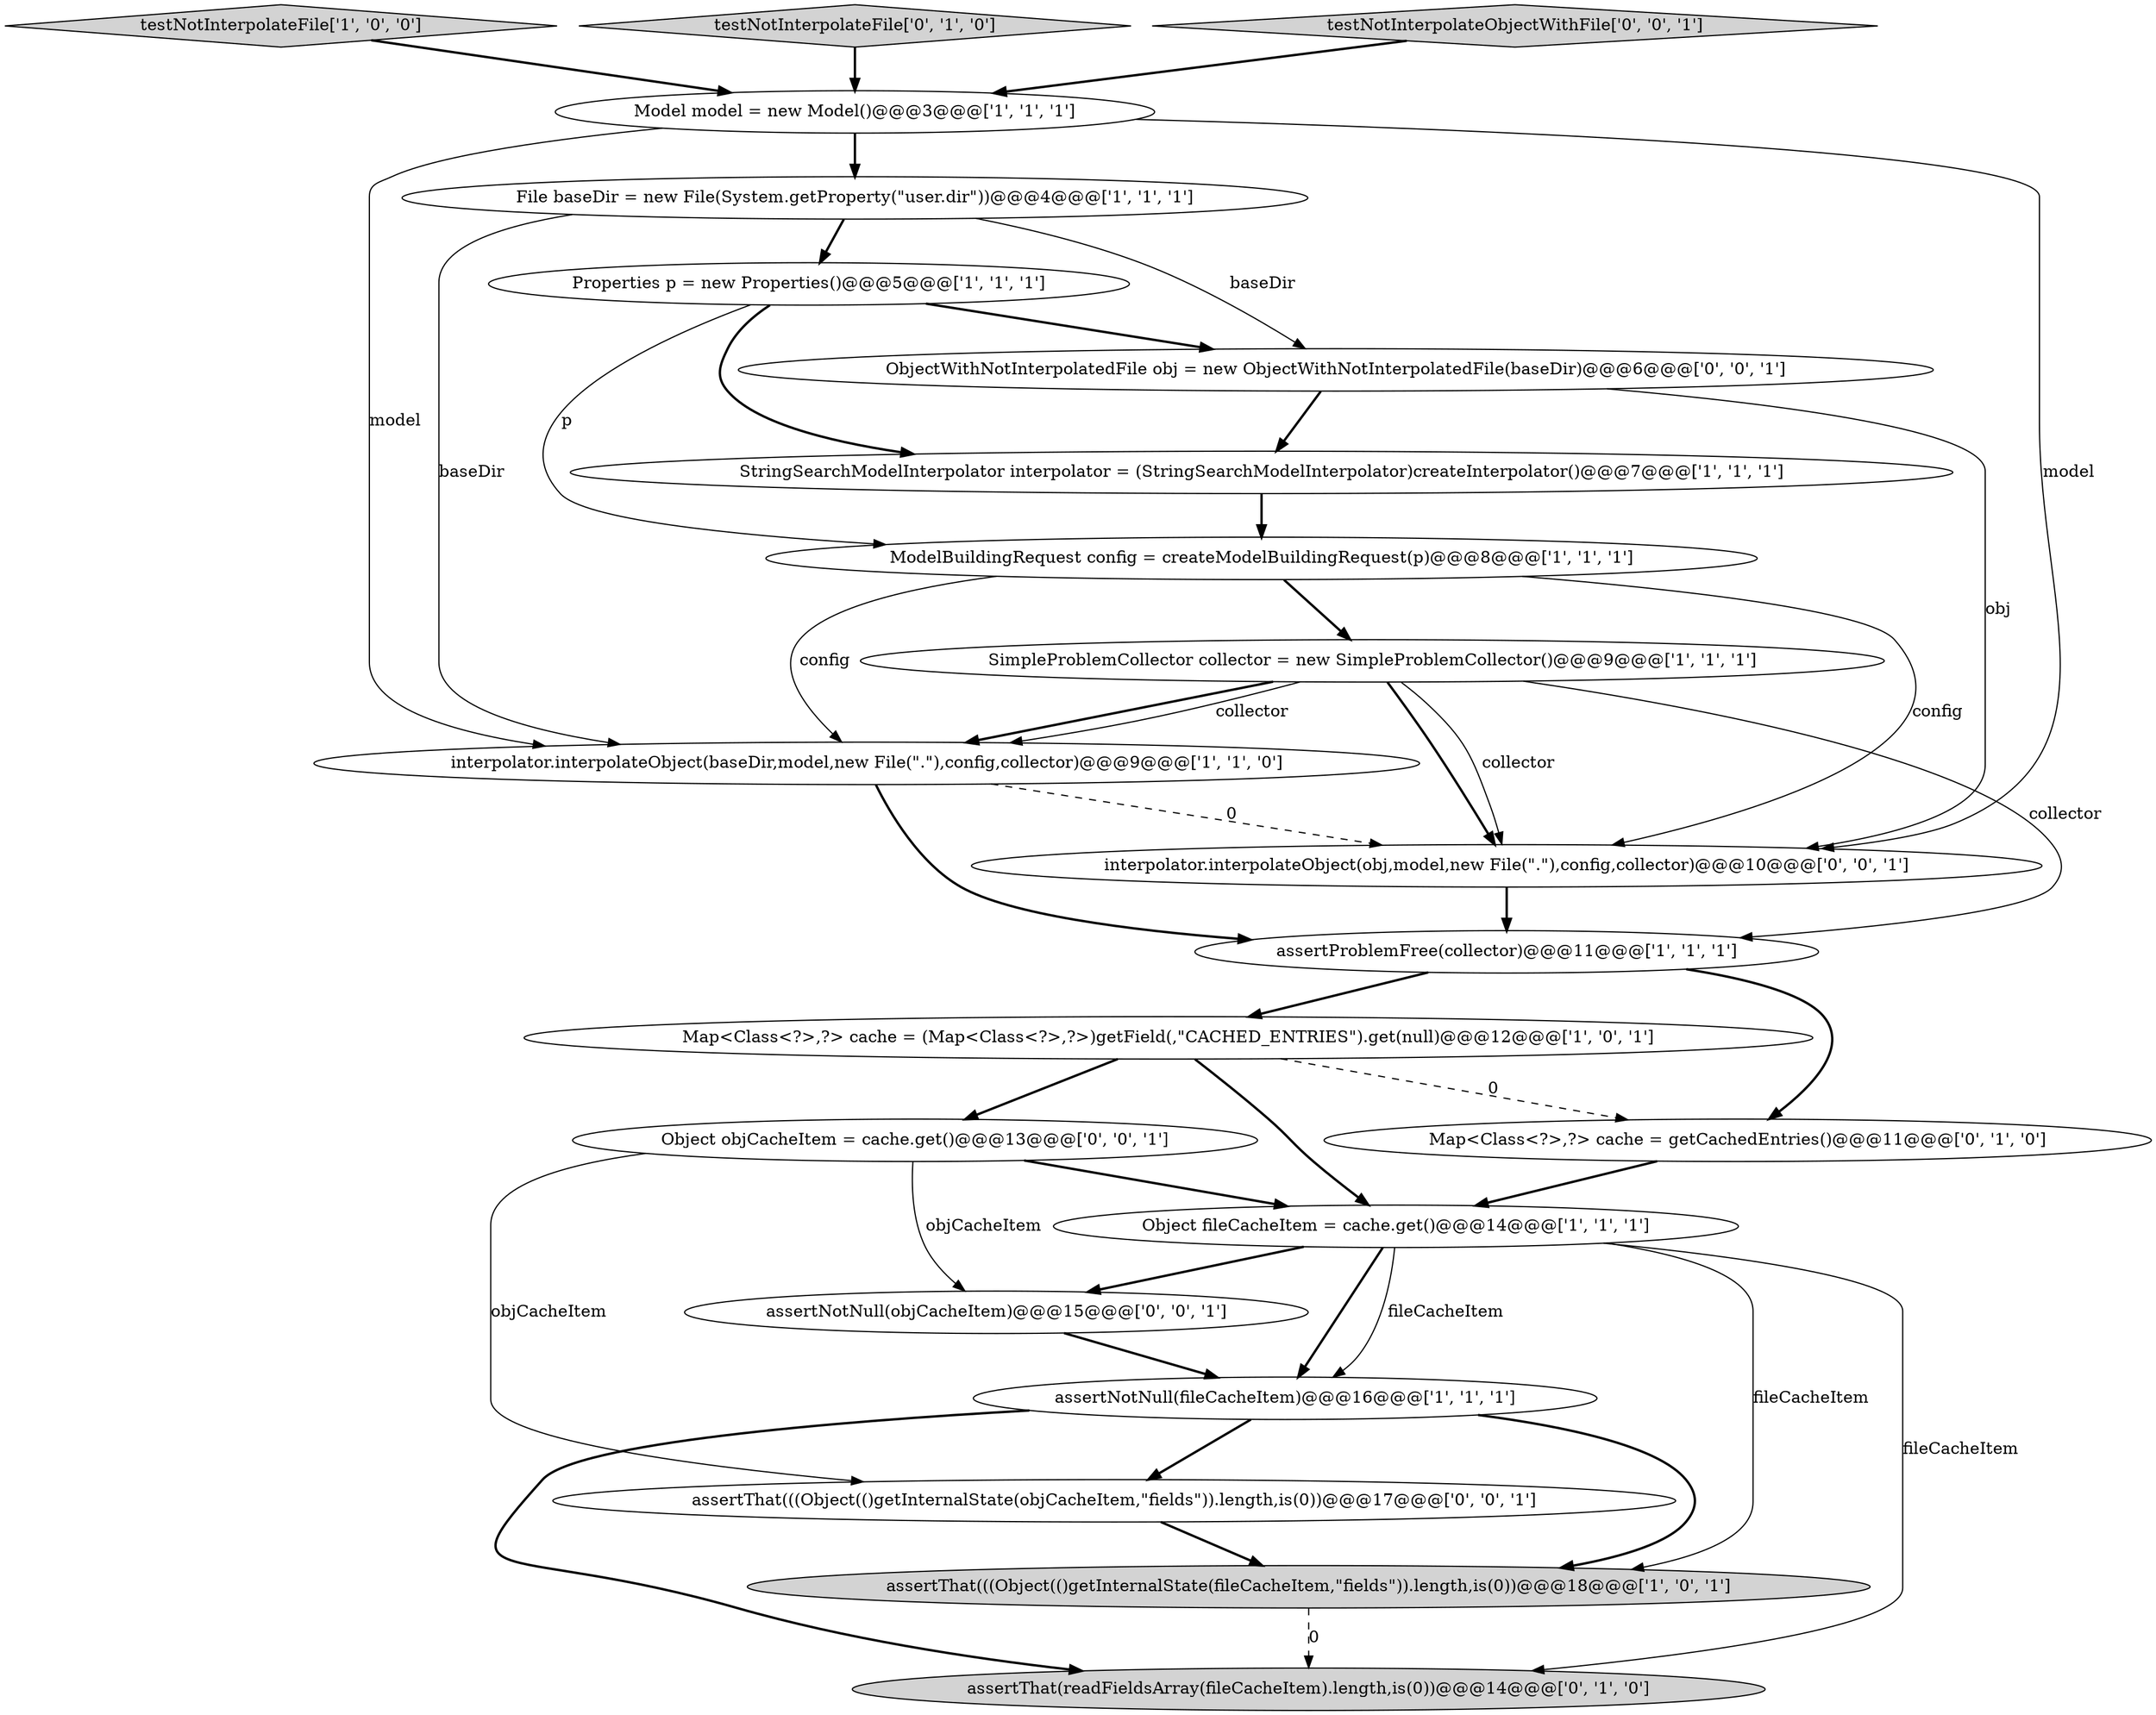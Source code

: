 digraph {
7 [style = filled, label = "assertNotNull(fileCacheItem)@@@16@@@['1', '1', '1']", fillcolor = white, shape = ellipse image = "AAA0AAABBB1BBB"];
0 [style = filled, label = "testNotInterpolateFile['1', '0', '0']", fillcolor = lightgray, shape = diamond image = "AAA0AAABBB1BBB"];
10 [style = filled, label = "Map<Class<?>,?> cache = (Map<Class<?>,?>)getField(,\"CACHED_ENTRIES\").get(null)@@@12@@@['1', '0', '1']", fillcolor = white, shape = ellipse image = "AAA0AAABBB1BBB"];
9 [style = filled, label = "File baseDir = new File(System.getProperty(\"user.dir\"))@@@4@@@['1', '1', '1']", fillcolor = white, shape = ellipse image = "AAA0AAABBB1BBB"];
16 [style = filled, label = "assertThat(((Object(()getInternalState(objCacheItem,\"fields\")).length,is(0))@@@17@@@['0', '0', '1']", fillcolor = white, shape = ellipse image = "AAA0AAABBB3BBB"];
14 [style = filled, label = "assertThat(readFieldsArray(fileCacheItem).length,is(0))@@@14@@@['0', '1', '0']", fillcolor = lightgray, shape = ellipse image = "AAA1AAABBB2BBB"];
3 [style = filled, label = "assertProblemFree(collector)@@@11@@@['1', '1', '1']", fillcolor = white, shape = ellipse image = "AAA0AAABBB1BBB"];
15 [style = filled, label = "testNotInterpolateFile['0', '1', '0']", fillcolor = lightgray, shape = diamond image = "AAA0AAABBB2BBB"];
2 [style = filled, label = "Model model = new Model()@@@3@@@['1', '1', '1']", fillcolor = white, shape = ellipse image = "AAA0AAABBB1BBB"];
13 [style = filled, label = "Map<Class<?>,?> cache = getCachedEntries()@@@11@@@['0', '1', '0']", fillcolor = white, shape = ellipse image = "AAA1AAABBB2BBB"];
19 [style = filled, label = "Object objCacheItem = cache.get()@@@13@@@['0', '0', '1']", fillcolor = white, shape = ellipse image = "AAA0AAABBB3BBB"];
6 [style = filled, label = "Object fileCacheItem = cache.get()@@@14@@@['1', '1', '1']", fillcolor = white, shape = ellipse image = "AAA0AAABBB1BBB"];
11 [style = filled, label = "StringSearchModelInterpolator interpolator = (StringSearchModelInterpolator)createInterpolator()@@@7@@@['1', '1', '1']", fillcolor = white, shape = ellipse image = "AAA0AAABBB1BBB"];
21 [style = filled, label = "assertNotNull(objCacheItem)@@@15@@@['0', '0', '1']", fillcolor = white, shape = ellipse image = "AAA0AAABBB3BBB"];
5 [style = filled, label = "assertThat(((Object(()getInternalState(fileCacheItem,\"fields\")).length,is(0))@@@18@@@['1', '0', '1']", fillcolor = lightgray, shape = ellipse image = "AAA0AAABBB1BBB"];
17 [style = filled, label = "interpolator.interpolateObject(obj,model,new File(\".\"),config,collector)@@@10@@@['0', '0', '1']", fillcolor = white, shape = ellipse image = "AAA0AAABBB3BBB"];
12 [style = filled, label = "ModelBuildingRequest config = createModelBuildingRequest(p)@@@8@@@['1', '1', '1']", fillcolor = white, shape = ellipse image = "AAA0AAABBB1BBB"];
20 [style = filled, label = "testNotInterpolateObjectWithFile['0', '0', '1']", fillcolor = lightgray, shape = diamond image = "AAA0AAABBB3BBB"];
4 [style = filled, label = "Properties p = new Properties()@@@5@@@['1', '1', '1']", fillcolor = white, shape = ellipse image = "AAA0AAABBB1BBB"];
18 [style = filled, label = "ObjectWithNotInterpolatedFile obj = new ObjectWithNotInterpolatedFile(baseDir)@@@6@@@['0', '0', '1']", fillcolor = white, shape = ellipse image = "AAA0AAABBB3BBB"];
8 [style = filled, label = "SimpleProblemCollector collector = new SimpleProblemCollector()@@@9@@@['1', '1', '1']", fillcolor = white, shape = ellipse image = "AAA0AAABBB1BBB"];
1 [style = filled, label = "interpolator.interpolateObject(baseDir,model,new File(\".\"),config,collector)@@@9@@@['1', '1', '0']", fillcolor = white, shape = ellipse image = "AAA0AAABBB1BBB"];
3->10 [style = bold, label=""];
6->7 [style = solid, label="fileCacheItem"];
19->6 [style = bold, label=""];
11->12 [style = bold, label=""];
5->14 [style = dashed, label="0"];
10->6 [style = bold, label=""];
9->18 [style = solid, label="baseDir"];
9->4 [style = bold, label=""];
4->12 [style = solid, label="p"];
4->11 [style = bold, label=""];
7->16 [style = bold, label=""];
8->3 [style = solid, label="collector"];
13->6 [style = bold, label=""];
2->1 [style = solid, label="model"];
17->3 [style = bold, label=""];
18->17 [style = solid, label="obj"];
8->17 [style = bold, label=""];
3->13 [style = bold, label=""];
12->1 [style = solid, label="config"];
15->2 [style = bold, label=""];
6->14 [style = solid, label="fileCacheItem"];
10->19 [style = bold, label=""];
7->14 [style = bold, label=""];
8->1 [style = bold, label=""];
6->21 [style = bold, label=""];
8->17 [style = solid, label="collector"];
2->9 [style = bold, label=""];
1->3 [style = bold, label=""];
12->17 [style = solid, label="config"];
19->16 [style = solid, label="objCacheItem"];
21->7 [style = bold, label=""];
16->5 [style = bold, label=""];
7->5 [style = bold, label=""];
20->2 [style = bold, label=""];
8->1 [style = solid, label="collector"];
0->2 [style = bold, label=""];
6->7 [style = bold, label=""];
1->17 [style = dashed, label="0"];
12->8 [style = bold, label=""];
2->17 [style = solid, label="model"];
10->13 [style = dashed, label="0"];
18->11 [style = bold, label=""];
6->5 [style = solid, label="fileCacheItem"];
4->18 [style = bold, label=""];
9->1 [style = solid, label="baseDir"];
19->21 [style = solid, label="objCacheItem"];
}
